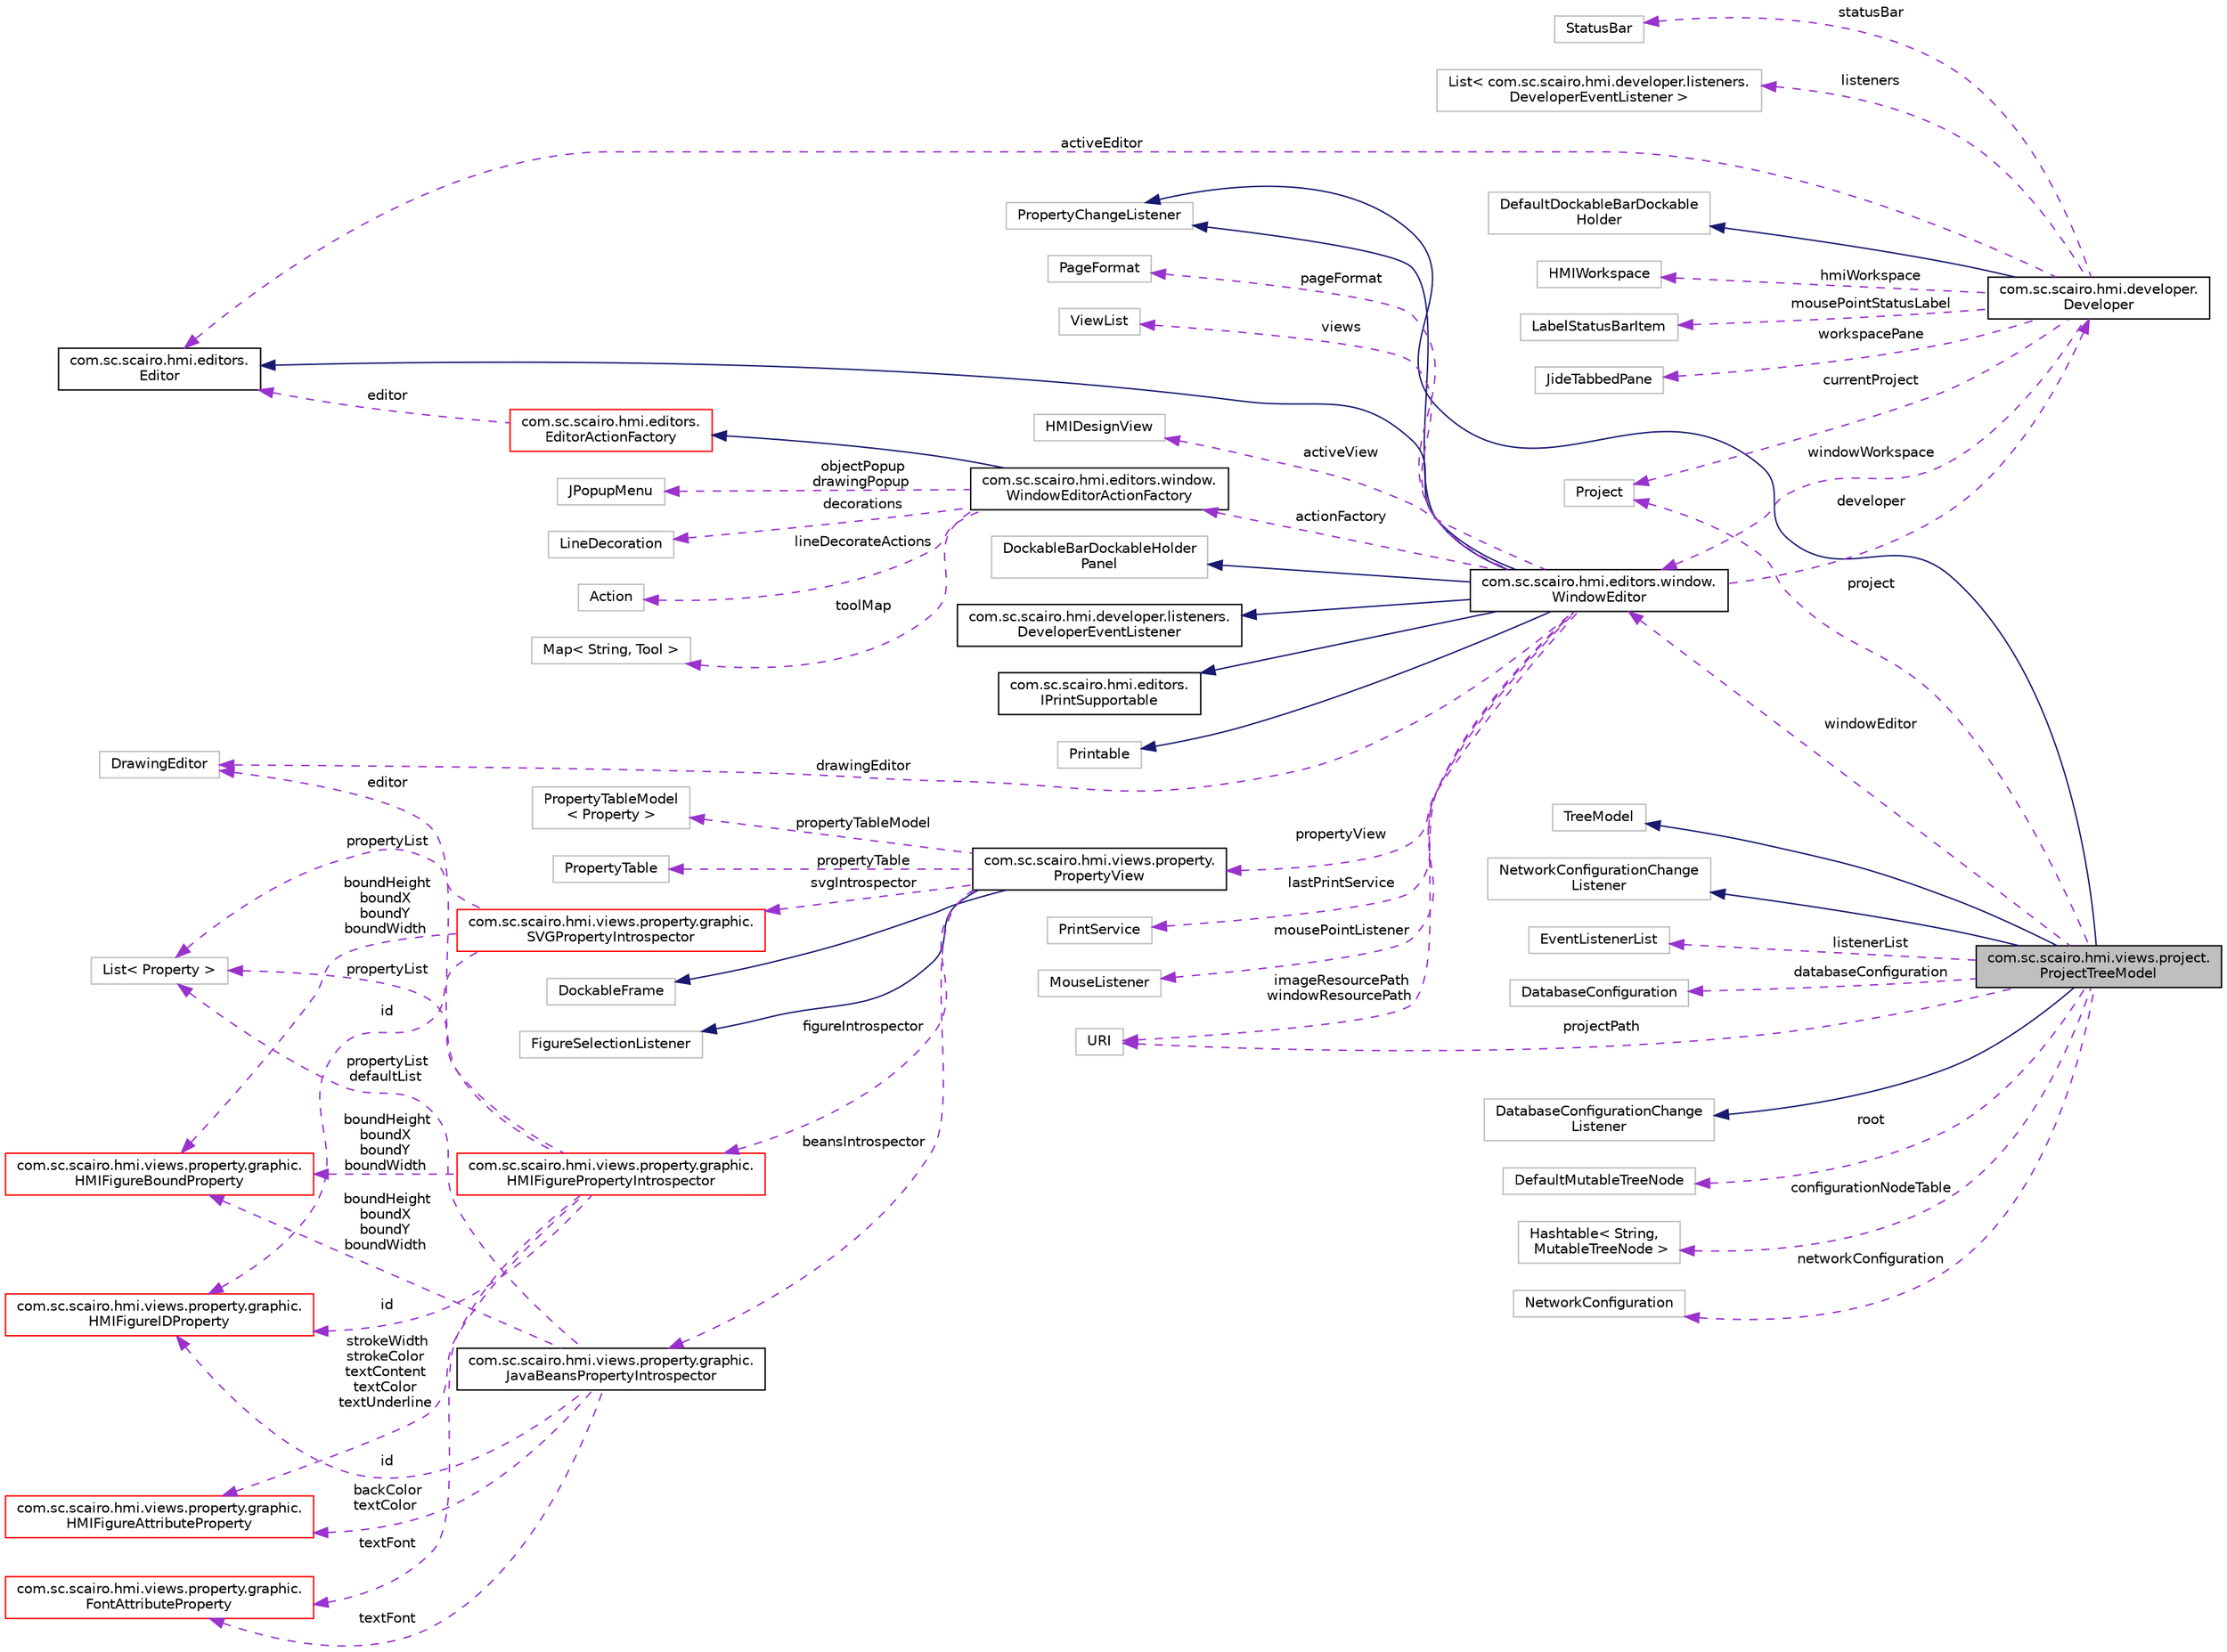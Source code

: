 digraph "com.sc.scairo.hmi.views.project.ProjectTreeModel"
{
 // LATEX_PDF_SIZE
  edge [fontname="Helvetica",fontsize="10",labelfontname="Helvetica",labelfontsize="10"];
  node [fontname="Helvetica",fontsize="10",shape=record];
  rankdir="LR";
  Node1 [label="com.sc.scairo.hmi.views.project.\lProjectTreeModel",height=0.2,width=0.4,color="black", fillcolor="grey75", style="filled", fontcolor="black",tooltip=" "];
  Node2 -> Node1 [dir="back",color="midnightblue",fontsize="10",style="solid",fontname="Helvetica"];
  Node2 [label="TreeModel",height=0.2,width=0.4,color="grey75", fillcolor="white", style="filled",tooltip=" "];
  Node3 -> Node1 [dir="back",color="midnightblue",fontsize="10",style="solid",fontname="Helvetica"];
  Node3 [label="NetworkConfigurationChange\lListener",height=0.2,width=0.4,color="grey75", fillcolor="white", style="filled",tooltip=" "];
  Node4 -> Node1 [dir="back",color="midnightblue",fontsize="10",style="solid",fontname="Helvetica"];
  Node4 [label="PropertyChangeListener",height=0.2,width=0.4,color="grey75", fillcolor="white", style="filled",tooltip=" "];
  Node5 -> Node1 [dir="back",color="midnightblue",fontsize="10",style="solid",fontname="Helvetica"];
  Node5 [label="DatabaseConfigurationChange\lListener",height=0.2,width=0.4,color="grey75", fillcolor="white", style="filled",tooltip=" "];
  Node6 -> Node1 [dir="back",color="darkorchid3",fontsize="10",style="dashed",label=" root" ,fontname="Helvetica"];
  Node6 [label="DefaultMutableTreeNode",height=0.2,width=0.4,color="grey75", fillcolor="white", style="filled",tooltip=" "];
  Node7 -> Node1 [dir="back",color="darkorchid3",fontsize="10",style="dashed",label=" windowEditor" ,fontname="Helvetica"];
  Node7 [label="com.sc.scairo.hmi.editors.window.\lWindowEditor",height=0.2,width=0.4,color="black", fillcolor="white", style="filled",URL="$classcom_1_1sc_1_1scairo_1_1hmi_1_1editors_1_1window_1_1_window_editor.html",tooltip=" "];
  Node8 -> Node7 [dir="back",color="midnightblue",fontsize="10",style="solid",fontname="Helvetica"];
  Node8 [label="DockableBarDockableHolder\lPanel",height=0.2,width=0.4,color="grey75", fillcolor="white", style="filled",tooltip=" "];
  Node9 -> Node7 [dir="back",color="midnightblue",fontsize="10",style="solid",fontname="Helvetica"];
  Node9 [label="com.sc.scairo.hmi.developer.listeners.\lDeveloperEventListener",height=0.2,width=0.4,color="black", fillcolor="white", style="filled",URL="$interfacecom_1_1sc_1_1scairo_1_1hmi_1_1developer_1_1listeners_1_1_developer_event_listener.html",tooltip=" "];
  Node4 -> Node7 [dir="back",color="midnightblue",fontsize="10",style="solid",fontname="Helvetica"];
  Node10 -> Node7 [dir="back",color="midnightblue",fontsize="10",style="solid",fontname="Helvetica"];
  Node10 [label="com.sc.scairo.hmi.editors.\lEditor",height=0.2,width=0.4,color="black", fillcolor="white", style="filled",URL="$interfacecom_1_1sc_1_1scairo_1_1hmi_1_1editors_1_1_editor.html",tooltip=" "];
  Node11 -> Node7 [dir="back",color="midnightblue",fontsize="10",style="solid",fontname="Helvetica"];
  Node11 [label="com.sc.scairo.hmi.editors.\lIPrintSupportable",height=0.2,width=0.4,color="black", fillcolor="white", style="filled",URL="$interfacecom_1_1sc_1_1scairo_1_1hmi_1_1editors_1_1_i_print_supportable.html",tooltip=" "];
  Node12 -> Node7 [dir="back",color="midnightblue",fontsize="10",style="solid",fontname="Helvetica"];
  Node12 [label="Printable",height=0.2,width=0.4,color="grey75", fillcolor="white", style="filled",tooltip=" "];
  Node13 -> Node7 [dir="back",color="darkorchid3",fontsize="10",style="dashed",label=" drawingEditor" ,fontname="Helvetica"];
  Node13 [label="DrawingEditor",height=0.2,width=0.4,color="grey75", fillcolor="white", style="filled",tooltip=" "];
  Node14 -> Node7 [dir="back",color="darkorchid3",fontsize="10",style="dashed",label=" lastPrintService" ,fontname="Helvetica"];
  Node14 [label="PrintService",height=0.2,width=0.4,color="grey75", fillcolor="white", style="filled",tooltip=" "];
  Node15 -> Node7 [dir="back",color="darkorchid3",fontsize="10",style="dashed",label=" mousePointListener" ,fontname="Helvetica"];
  Node15 [label="MouseListener",height=0.2,width=0.4,color="grey75", fillcolor="white", style="filled",tooltip=" "];
  Node16 -> Node7 [dir="back",color="darkorchid3",fontsize="10",style="dashed",label=" pageFormat" ,fontname="Helvetica"];
  Node16 [label="PageFormat",height=0.2,width=0.4,color="grey75", fillcolor="white", style="filled",tooltip=" "];
  Node17 -> Node7 [dir="back",color="darkorchid3",fontsize="10",style="dashed",label=" views" ,fontname="Helvetica"];
  Node17 [label="ViewList",height=0.2,width=0.4,color="grey75", fillcolor="white", style="filled",tooltip=" "];
  Node18 -> Node7 [dir="back",color="darkorchid3",fontsize="10",style="dashed",label=" imageResourcePath\nwindowResourcePath" ,fontname="Helvetica"];
  Node18 [label="URI",height=0.2,width=0.4,color="grey75", fillcolor="white", style="filled",tooltip=" "];
  Node19 -> Node7 [dir="back",color="darkorchid3",fontsize="10",style="dashed",label=" activeView" ,fontname="Helvetica"];
  Node19 [label="HMIDesignView",height=0.2,width=0.4,color="grey75", fillcolor="white", style="filled",tooltip=" "];
  Node20 -> Node7 [dir="back",color="darkorchid3",fontsize="10",style="dashed",label=" developer" ,fontname="Helvetica"];
  Node20 [label="com.sc.scairo.hmi.developer.\lDeveloper",height=0.2,width=0.4,color="black", fillcolor="white", style="filled",URL="$classcom_1_1sc_1_1scairo_1_1hmi_1_1developer_1_1_developer.html",tooltip=" "];
  Node21 -> Node20 [dir="back",color="midnightblue",fontsize="10",style="solid",fontname="Helvetica"];
  Node21 [label="DefaultDockableBarDockable\lHolder",height=0.2,width=0.4,color="grey75", fillcolor="white", style="filled",tooltip=" "];
  Node22 -> Node20 [dir="back",color="darkorchid3",fontsize="10",style="dashed",label=" hmiWorkspace" ,fontname="Helvetica"];
  Node22 [label="HMIWorkspace",height=0.2,width=0.4,color="grey75", fillcolor="white", style="filled",tooltip=" "];
  Node7 -> Node20 [dir="back",color="darkorchid3",fontsize="10",style="dashed",label=" windowWorkspace" ,fontname="Helvetica"];
  Node23 -> Node20 [dir="back",color="darkorchid3",fontsize="10",style="dashed",label=" mousePointStatusLabel" ,fontname="Helvetica"];
  Node23 [label="LabelStatusBarItem",height=0.2,width=0.4,color="grey75", fillcolor="white", style="filled",tooltip=" "];
  Node24 -> Node20 [dir="back",color="darkorchid3",fontsize="10",style="dashed",label=" workspacePane" ,fontname="Helvetica"];
  Node24 [label="JideTabbedPane",height=0.2,width=0.4,color="grey75", fillcolor="white", style="filled",tooltip=" "];
  Node25 -> Node20 [dir="back",color="darkorchid3",fontsize="10",style="dashed",label=" statusBar" ,fontname="Helvetica"];
  Node25 [label="StatusBar",height=0.2,width=0.4,color="grey75", fillcolor="white", style="filled",tooltip=" "];
  Node26 -> Node20 [dir="back",color="darkorchid3",fontsize="10",style="dashed",label=" currentProject" ,fontname="Helvetica"];
  Node26 [label="Project",height=0.2,width=0.4,color="grey75", fillcolor="white", style="filled",tooltip=" "];
  Node27 -> Node20 [dir="back",color="darkorchid3",fontsize="10",style="dashed",label=" listeners" ,fontname="Helvetica"];
  Node27 [label="List\< com.sc.scairo.hmi.developer.listeners.\lDeveloperEventListener \>",height=0.2,width=0.4,color="grey75", fillcolor="white", style="filled",tooltip=" "];
  Node10 -> Node20 [dir="back",color="darkorchid3",fontsize="10",style="dashed",label=" activeEditor" ,fontname="Helvetica"];
  Node28 -> Node7 [dir="back",color="darkorchid3",fontsize="10",style="dashed",label=" propertyView" ,fontname="Helvetica"];
  Node28 [label="com.sc.scairo.hmi.views.property.\lPropertyView",height=0.2,width=0.4,color="black", fillcolor="white", style="filled",URL="$classcom_1_1sc_1_1scairo_1_1hmi_1_1views_1_1property_1_1_property_view.html",tooltip=" "];
  Node29 -> Node28 [dir="back",color="midnightblue",fontsize="10",style="solid",fontname="Helvetica"];
  Node29 [label="DockableFrame",height=0.2,width=0.4,color="grey75", fillcolor="white", style="filled",tooltip=" "];
  Node30 -> Node28 [dir="back",color="midnightblue",fontsize="10",style="solid",fontname="Helvetica"];
  Node30 [label="FigureSelectionListener",height=0.2,width=0.4,color="grey75", fillcolor="white", style="filled",tooltip=" "];
  Node31 -> Node28 [dir="back",color="darkorchid3",fontsize="10",style="dashed",label=" beansIntrospector" ,fontname="Helvetica"];
  Node31 [label="com.sc.scairo.hmi.views.property.graphic.\lJavaBeansPropertyIntrospector",height=0.2,width=0.4,color="black", fillcolor="white", style="filled",URL="$classcom_1_1sc_1_1scairo_1_1hmi_1_1views_1_1property_1_1graphic_1_1_java_beans_property_introspector.html",tooltip=" "];
  Node32 -> Node31 [dir="back",color="darkorchid3",fontsize="10",style="dashed",label=" boundHeight\nboundX\nboundY\nboundWidth" ,fontname="Helvetica"];
  Node32 [label="com.sc.scairo.hmi.views.property.graphic.\lHMIFigureBoundProperty",height=0.2,width=0.4,color="red", fillcolor="white", style="filled",URL="$classcom_1_1sc_1_1scairo_1_1hmi_1_1views_1_1property_1_1graphic_1_1_h_m_i_figure_bound_property.html",tooltip=" "];
  Node37 -> Node31 [dir="back",color="darkorchid3",fontsize="10",style="dashed",label=" id" ,fontname="Helvetica"];
  Node37 [label="com.sc.scairo.hmi.views.property.graphic.\lHMIFigureIDProperty",height=0.2,width=0.4,color="red", fillcolor="white", style="filled",URL="$classcom_1_1sc_1_1scairo_1_1hmi_1_1views_1_1property_1_1graphic_1_1_h_m_i_figure_i_d_property.html",tooltip=" "];
  Node39 -> Node31 [dir="back",color="darkorchid3",fontsize="10",style="dashed",label=" propertyList\ndefaultList" ,fontname="Helvetica"];
  Node39 [label="List\< Property \>",height=0.2,width=0.4,color="grey75", fillcolor="white", style="filled",tooltip=" "];
  Node40 -> Node31 [dir="back",color="darkorchid3",fontsize="10",style="dashed",label=" backColor\ntextColor" ,fontname="Helvetica"];
  Node40 [label="com.sc.scairo.hmi.views.property.graphic.\lHMIFigureAttributeProperty",height=0.2,width=0.4,color="red", fillcolor="white", style="filled",URL="$classcom_1_1sc_1_1scairo_1_1hmi_1_1views_1_1property_1_1graphic_1_1_h_m_i_figure_attribute_property.html",tooltip=" "];
  Node41 -> Node31 [dir="back",color="darkorchid3",fontsize="10",style="dashed",label=" textFont" ,fontname="Helvetica"];
  Node41 [label="com.sc.scairo.hmi.views.property.graphic.\lFontAttributeProperty",height=0.2,width=0.4,color="red", fillcolor="white", style="filled",URL="$classcom_1_1sc_1_1scairo_1_1hmi_1_1views_1_1property_1_1graphic_1_1_font_attribute_property.html",tooltip=" "];
  Node45 -> Node28 [dir="back",color="darkorchid3",fontsize="10",style="dashed",label=" figureIntrospector" ,fontname="Helvetica"];
  Node45 [label="com.sc.scairo.hmi.views.property.graphic.\lHMIFigurePropertyIntrospector",height=0.2,width=0.4,color="red", fillcolor="white", style="filled",URL="$classcom_1_1sc_1_1scairo_1_1hmi_1_1views_1_1property_1_1graphic_1_1_h_m_i_figure_property_introspector.html",tooltip=" "];
  Node13 -> Node45 [dir="back",color="darkorchid3",fontsize="10",style="dashed",label=" editor" ,fontname="Helvetica"];
  Node32 -> Node45 [dir="back",color="darkorchid3",fontsize="10",style="dashed",label=" boundHeight\nboundX\nboundY\nboundWidth" ,fontname="Helvetica"];
  Node37 -> Node45 [dir="back",color="darkorchid3",fontsize="10",style="dashed",label=" id" ,fontname="Helvetica"];
  Node39 -> Node45 [dir="back",color="darkorchid3",fontsize="10",style="dashed",label=" propertyList" ,fontname="Helvetica"];
  Node40 -> Node45 [dir="back",color="darkorchid3",fontsize="10",style="dashed",label=" strokeWidth\nstrokeColor\ntextContent\ntextColor\ntextUnderline" ,fontname="Helvetica"];
  Node41 -> Node45 [dir="back",color="darkorchid3",fontsize="10",style="dashed",label=" textFont" ,fontname="Helvetica"];
  Node49 -> Node28 [dir="back",color="darkorchid3",fontsize="10",style="dashed",label=" propertyTableModel" ,fontname="Helvetica"];
  Node49 [label="PropertyTableModel\l\< Property \>",height=0.2,width=0.4,color="grey75", fillcolor="white", style="filled",tooltip=" "];
  Node50 -> Node28 [dir="back",color="darkorchid3",fontsize="10",style="dashed",label=" propertyTable" ,fontname="Helvetica"];
  Node50 [label="PropertyTable",height=0.2,width=0.4,color="grey75", fillcolor="white", style="filled",tooltip=" "];
  Node51 -> Node28 [dir="back",color="darkorchid3",fontsize="10",style="dashed",label=" svgIntrospector" ,fontname="Helvetica"];
  Node51 [label="com.sc.scairo.hmi.views.property.graphic.\lSVGPropertyIntrospector",height=0.2,width=0.4,color="red", fillcolor="white", style="filled",URL="$classcom_1_1sc_1_1scairo_1_1hmi_1_1views_1_1property_1_1graphic_1_1_s_v_g_property_introspector.html",tooltip=" "];
  Node32 -> Node51 [dir="back",color="darkorchid3",fontsize="10",style="dashed",label=" boundHeight\nboundX\nboundY\nboundWidth" ,fontname="Helvetica"];
  Node37 -> Node51 [dir="back",color="darkorchid3",fontsize="10",style="dashed",label=" id" ,fontname="Helvetica"];
  Node39 -> Node51 [dir="back",color="darkorchid3",fontsize="10",style="dashed",label=" propertyList" ,fontname="Helvetica"];
  Node54 -> Node7 [dir="back",color="darkorchid3",fontsize="10",style="dashed",label=" actionFactory" ,fontname="Helvetica"];
  Node54 [label="com.sc.scairo.hmi.editors.window.\lWindowEditorActionFactory",height=0.2,width=0.4,color="black", fillcolor="white", style="filled",URL="$classcom_1_1sc_1_1scairo_1_1hmi_1_1editors_1_1window_1_1_window_editor_action_factory.html",tooltip=" "];
  Node55 -> Node54 [dir="back",color="midnightblue",fontsize="10",style="solid",fontname="Helvetica"];
  Node55 [label="com.sc.scairo.hmi.editors.\lEditorActionFactory",height=0.2,width=0.4,color="red", fillcolor="white", style="filled",URL="$classcom_1_1sc_1_1scairo_1_1hmi_1_1editors_1_1_editor_action_factory.html",tooltip=" "];
  Node10 -> Node55 [dir="back",color="darkorchid3",fontsize="10",style="dashed",label=" editor" ,fontname="Helvetica"];
  Node58 -> Node54 [dir="back",color="darkorchid3",fontsize="10",style="dashed",label=" objectPopup\ndrawingPopup" ,fontname="Helvetica"];
  Node58 [label="JPopupMenu",height=0.2,width=0.4,color="grey75", fillcolor="white", style="filled",tooltip=" "];
  Node59 -> Node54 [dir="back",color="darkorchid3",fontsize="10",style="dashed",label=" decorations" ,fontname="Helvetica"];
  Node59 [label="LineDecoration",height=0.2,width=0.4,color="grey75", fillcolor="white", style="filled",tooltip=" "];
  Node60 -> Node54 [dir="back",color="darkorchid3",fontsize="10",style="dashed",label=" lineDecorateActions" ,fontname="Helvetica"];
  Node60 [label="Action",height=0.2,width=0.4,color="grey75", fillcolor="white", style="filled",tooltip=" "];
  Node61 -> Node54 [dir="back",color="darkorchid3",fontsize="10",style="dashed",label=" toolMap" ,fontname="Helvetica"];
  Node61 [label="Map\< String, Tool \>",height=0.2,width=0.4,color="grey75", fillcolor="white", style="filled",tooltip=" "];
  Node62 -> Node1 [dir="back",color="darkorchid3",fontsize="10",style="dashed",label=" configurationNodeTable" ,fontname="Helvetica"];
  Node62 [label="Hashtable\< String,\l MutableTreeNode \>",height=0.2,width=0.4,color="grey75", fillcolor="white", style="filled",tooltip=" "];
  Node63 -> Node1 [dir="back",color="darkorchid3",fontsize="10",style="dashed",label=" networkConfiguration" ,fontname="Helvetica"];
  Node63 [label="NetworkConfiguration",height=0.2,width=0.4,color="grey75", fillcolor="white", style="filled",tooltip=" "];
  Node64 -> Node1 [dir="back",color="darkorchid3",fontsize="10",style="dashed",label=" listenerList" ,fontname="Helvetica"];
  Node64 [label="EventListenerList",height=0.2,width=0.4,color="grey75", fillcolor="white", style="filled",tooltip=" "];
  Node18 -> Node1 [dir="back",color="darkorchid3",fontsize="10",style="dashed",label=" projectPath" ,fontname="Helvetica"];
  Node65 -> Node1 [dir="back",color="darkorchid3",fontsize="10",style="dashed",label=" databaseConfiguration" ,fontname="Helvetica"];
  Node65 [label="DatabaseConfiguration",height=0.2,width=0.4,color="grey75", fillcolor="white", style="filled",tooltip=" "];
  Node26 -> Node1 [dir="back",color="darkorchid3",fontsize="10",style="dashed",label=" project" ,fontname="Helvetica"];
}
